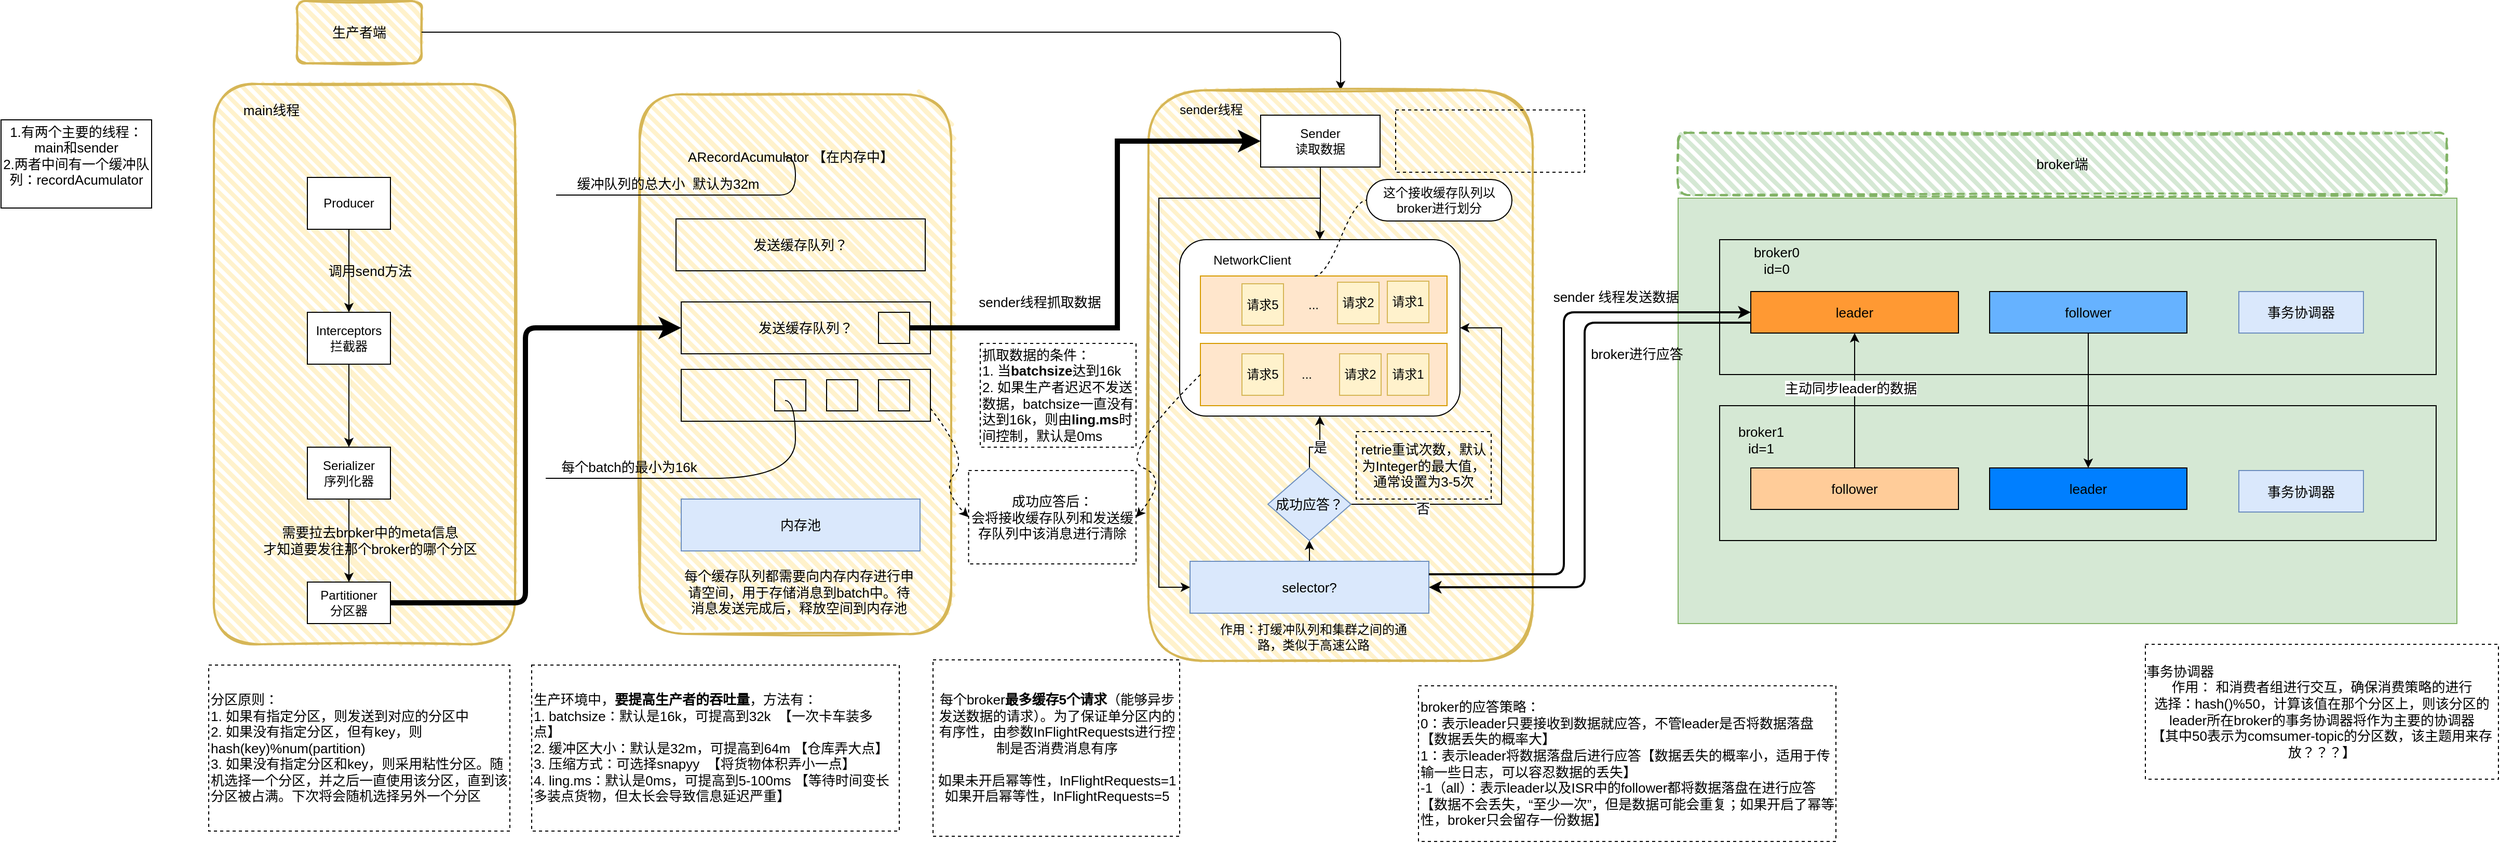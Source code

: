 <mxfile version="17.1.3" type="github">
  <diagram id="x-Sexi6F8sJB0yjPF3IZ" name="Page-1">
    <mxGraphModel dx="1887" dy="1011" grid="1" gridSize="10" guides="1" tooltips="1" connect="1" arrows="1" fold="1" page="1" pageScale="1" pageWidth="900" pageHeight="1600" math="0" shadow="0">
      <root>
        <mxCell id="0" />
        <mxCell id="1" parent="0" />
        <mxCell id="9v5I5Lgi_oh3hGJhgwNZ-31" value="" style="rounded=1;whiteSpace=wrap;html=1;strokeWidth=2;fillWeight=4;hachureGap=8;hachureAngle=45;fillColor=#fff2cc;sketch=1;strokeColor=#d6b656;" vertex="1" parent="1">
          <mxGeometry x="220" y="390" width="290" height="540" as="geometry" />
        </mxCell>
        <mxCell id="UxnLPPTvP_sObnjLlX6k-19" value="" style="rounded=0;whiteSpace=wrap;html=1;fillColor=#d5e8d4;strokeColor=#82b366;" parent="1" vertex="1">
          <mxGeometry x="1630" y="500" width="750" height="410" as="geometry" />
        </mxCell>
        <mxCell id="UxnLPPTvP_sObnjLlX6k-30" value="" style="edgeStyle=orthogonalEdgeStyle;rounded=0;orthogonalLoop=1;jettySize=auto;html=1;fontSize=13;" parent="1" source="UxnLPPTvP_sObnjLlX6k-24" target="UxnLPPTvP_sObnjLlX6k-29" edge="1">
          <mxGeometry relative="1" as="geometry" />
        </mxCell>
        <mxCell id="UxnLPPTvP_sObnjLlX6k-24" value="Producer" style="rounded=0;whiteSpace=wrap;html=1;shadow=0;comic=0;" parent="1" vertex="1">
          <mxGeometry x="310" y="480" width="80" height="50" as="geometry" />
        </mxCell>
        <mxCell id="UxnLPPTvP_sObnjLlX6k-27" value="&lt;span&gt;1.有两个主要的线程：&lt;/span&gt;&lt;span&gt;main和sender&lt;br&gt;2.两者中间有一个缓冲队列：recordAcumulator&lt;br&gt;&lt;br&gt;&lt;/span&gt;" style="whiteSpace=wrap;html=1;rounded=0;shadow=0;fontSize=13;strokeWidth=1;fillColor=none;comic=0;" parent="1" vertex="1">
          <mxGeometry x="15" y="424.5" width="145" height="85" as="geometry" />
        </mxCell>
        <mxCell id="UxnLPPTvP_sObnjLlX6k-32" value="" style="edgeStyle=orthogonalEdgeStyle;rounded=0;orthogonalLoop=1;jettySize=auto;html=1;fontSize=13;" parent="1" source="UxnLPPTvP_sObnjLlX6k-29" target="UxnLPPTvP_sObnjLlX6k-31" edge="1">
          <mxGeometry relative="1" as="geometry" />
        </mxCell>
        <mxCell id="UxnLPPTvP_sObnjLlX6k-29" value="Interceptors&lt;br&gt;拦截器" style="rounded=0;whiteSpace=wrap;html=1;shadow=0;comic=0;" parent="1" vertex="1">
          <mxGeometry x="310" y="610" width="80" height="50" as="geometry" />
        </mxCell>
        <mxCell id="UxnLPPTvP_sObnjLlX6k-34" value="" style="edgeStyle=orthogonalEdgeStyle;rounded=0;orthogonalLoop=1;jettySize=auto;html=1;fontSize=13;" parent="1" source="UxnLPPTvP_sObnjLlX6k-31" target="UxnLPPTvP_sObnjLlX6k-33" edge="1">
          <mxGeometry relative="1" as="geometry" />
        </mxCell>
        <mxCell id="UxnLPPTvP_sObnjLlX6k-31" value="Serializer&lt;br&gt;序列化器" style="rounded=0;whiteSpace=wrap;html=1;shadow=0;comic=0;fillColor=default;" parent="1" vertex="1">
          <mxGeometry x="310" y="740" width="80" height="50" as="geometry" />
        </mxCell>
        <mxCell id="UxnLPPTvP_sObnjLlX6k-33" value="Partitioner&lt;br&gt;分区器" style="rounded=0;whiteSpace=wrap;html=1;shadow=0;comic=0;" parent="1" vertex="1">
          <mxGeometry x="310" y="870" width="80" height="40" as="geometry" />
        </mxCell>
        <mxCell id="UxnLPPTvP_sObnjLlX6k-35" value="需要拉去broker中的meta信息&lt;br&gt;才知道要发往那个broker的哪个分区" style="text;html=1;align=center;verticalAlign=middle;resizable=0;points=[];autosize=1;strokeColor=none;fontSize=13;" parent="1" vertex="1">
          <mxGeometry x="260" y="810" width="220" height="40" as="geometry" />
        </mxCell>
        <mxCell id="UxnLPPTvP_sObnjLlX6k-36" value="调用send方法" style="text;html=1;align=center;verticalAlign=middle;resizable=0;points=[];autosize=1;strokeColor=none;fontSize=13;" parent="1" vertex="1">
          <mxGeometry x="320" y="560" width="100" height="20" as="geometry" />
        </mxCell>
        <mxCell id="UxnLPPTvP_sObnjLlX6k-38" value="生产者端" style="rounded=1;whiteSpace=wrap;html=1;strokeWidth=2;fillWeight=4;hachureGap=8;hachureAngle=45;fillColor=#fff2cc;sketch=1;shadow=0;comic=0;fontSize=13;strokeColor=#d6b656;" parent="1" vertex="1">
          <mxGeometry x="300" y="310" width="120" height="60" as="geometry" />
        </mxCell>
        <mxCell id="UxnLPPTvP_sObnjLlX6k-39" value="分区原则：&lt;br&gt;1. 如果有指定分区，则发送到对应的分区中&lt;br&gt;2.&amp;nbsp;如果没有指定分区，但有key，则hash(key)%num(partition)&lt;br&gt;3.&amp;nbsp;如果没有指定分区和key，则采用粘性分区。随机选择一个分区，并之后一直使用该分区，直到该分区被占满。下次将会随机选择另外一个分区" style="whiteSpace=wrap;html=1;rounded=0;shadow=0;comic=0;fontSize=13;strokeColor=#000000;strokeWidth=1;fillColor=none;align=left;dashed=1;" parent="1" vertex="1">
          <mxGeometry x="215" y="950" width="290" height="160" as="geometry" />
        </mxCell>
        <mxCell id="UxnLPPTvP_sObnjLlX6k-44" value="" style="rounded=1;whiteSpace=wrap;html=1;strokeWidth=2;fillWeight=4;hachureGap=8;hachureAngle=45;fillColor=#fff2cc;sketch=1;shadow=0;comic=0;fontSize=13;align=left;strokeColor=#d6b656;" parent="1" vertex="1">
          <mxGeometry x="630" y="400" width="300" height="520" as="geometry" />
        </mxCell>
        <mxCell id="UxnLPPTvP_sObnjLlX6k-45" value="ARecordAcumulator 【在内存中】" style="text;html=1;align=center;verticalAlign=middle;resizable=0;points=[];autosize=1;strokeColor=none;fontSize=13;" parent="1" vertex="1">
          <mxGeometry x="670" y="450" width="210" height="20" as="geometry" />
        </mxCell>
        <mxCell id="UxnLPPTvP_sObnjLlX6k-46" value="发送缓存队列？" style="rounded=0;whiteSpace=wrap;html=1;shadow=0;comic=0;fontSize=13;strokeColor=#000000;strokeWidth=1;fillColor=none;align=center;" parent="1" vertex="1">
          <mxGeometry x="665" y="520" width="240" height="50" as="geometry" />
        </mxCell>
        <mxCell id="UxnLPPTvP_sObnjLlX6k-47" value="&lt;div style=&quot;&quot;&gt;&lt;span&gt;发送缓存队列？&lt;/span&gt;&lt;/div&gt;" style="rounded=0;whiteSpace=wrap;html=1;shadow=0;comic=0;fontSize=13;strokeColor=#000000;strokeWidth=1;fillColor=none;align=center;" parent="1" vertex="1">
          <mxGeometry x="670" y="600" width="240" height="50" as="geometry" />
        </mxCell>
        <mxCell id="UxnLPPTvP_sObnjLlX6k-48" value="" style="rounded=0;whiteSpace=wrap;html=1;shadow=0;comic=0;fontSize=13;strokeColor=#000000;strokeWidth=1;fillColor=none;align=left;" parent="1" vertex="1">
          <mxGeometry x="670" y="665" width="240" height="50" as="geometry" />
        </mxCell>
        <mxCell id="UxnLPPTvP_sObnjLlX6k-49" value="" style="rounded=0;whiteSpace=wrap;html=1;shadow=0;comic=0;fontSize=13;strokeColor=#000000;strokeWidth=1;fillColor=none;align=left;" parent="1" vertex="1">
          <mxGeometry x="860" y="675" width="30" height="30" as="geometry" />
        </mxCell>
        <mxCell id="UxnLPPTvP_sObnjLlX6k-50" value="" style="rounded=0;whiteSpace=wrap;html=1;shadow=0;comic=0;fontSize=13;strokeColor=#000000;strokeWidth=1;fillColor=none;align=left;" parent="1" vertex="1">
          <mxGeometry x="810" y="675" width="30" height="30" as="geometry" />
        </mxCell>
        <mxCell id="UxnLPPTvP_sObnjLlX6k-51" value="" style="rounded=0;whiteSpace=wrap;html=1;shadow=0;comic=0;fontSize=13;strokeColor=#000000;strokeWidth=1;fillColor=none;align=left;" parent="1" vertex="1">
          <mxGeometry x="760" y="675" width="30" height="30" as="geometry" />
        </mxCell>
        <mxCell id="UxnLPPTvP_sObnjLlX6k-52" value="每个batch的最小为16k" style="whiteSpace=wrap;html=1;shape=partialRectangle;top=0;left=0;bottom=1;right=0;points=[[0,1],[1,1]];fillColor=none;align=center;verticalAlign=bottom;routingCenterY=0.5;snapToPoint=1;recursiveResize=0;autosize=1;treeFolding=1;treeMoving=1;newEdgeStyle={&quot;edgeStyle&quot;:&quot;entityRelationEdgeStyle&quot;,&quot;startArrow&quot;:&quot;none&quot;,&quot;endArrow&quot;:&quot;none&quot;,&quot;segment&quot;:10,&quot;curved&quot;:1};rounded=0;shadow=0;comic=0;fontSize=13;strokeColor=#000000;strokeWidth=1;" parent="1" vertex="1">
          <mxGeometry x="540" y="750" width="160" height="20" as="geometry" />
        </mxCell>
        <mxCell id="UxnLPPTvP_sObnjLlX6k-53" value="" style="edgeStyle=entityRelationEdgeStyle;startArrow=none;endArrow=none;segment=10;curved=1;fontSize=13;entryX=1;entryY=1;entryDx=0;entryDy=0;" parent="1" target="UxnLPPTvP_sObnjLlX6k-52" edge="1">
          <mxGeometry relative="1" as="geometry">
            <mxPoint x="770" y="695" as="sourcePoint" />
            <mxPoint x="700" y="745" as="targetPoint" />
          </mxGeometry>
        </mxCell>
        <mxCell id="UxnLPPTvP_sObnjLlX6k-54" value="内存池" style="rounded=0;whiteSpace=wrap;html=1;shadow=0;comic=0;fontSize=13;strokeColor=#6c8ebf;strokeWidth=1;fillColor=#dae8fc;align=center;" parent="1" vertex="1">
          <mxGeometry x="670" y="790" width="230" height="50" as="geometry" />
        </mxCell>
        <mxCell id="UxnLPPTvP_sObnjLlX6k-59" value="缓冲队列的总大小&amp;nbsp; 默认为32m" style="whiteSpace=wrap;html=1;shape=partialRectangle;top=0;left=0;bottom=1;right=0;points=[[0,1],[1,1]];fillColor=none;align=center;verticalAlign=bottom;routingCenterY=0.5;snapToPoint=1;recursiveResize=0;autosize=1;treeFolding=1;treeMoving=1;newEdgeStyle={&quot;edgeStyle&quot;:&quot;entityRelationEdgeStyle&quot;,&quot;startArrow&quot;:&quot;none&quot;,&quot;endArrow&quot;:&quot;none&quot;,&quot;segment&quot;:10,&quot;curved&quot;:1};rounded=0;shadow=0;comic=0;fontSize=13;strokeColor=#000000;strokeWidth=1;" parent="1" vertex="1">
          <mxGeometry x="550" y="477" width="215" height="20" as="geometry" />
        </mxCell>
        <mxCell id="UxnLPPTvP_sObnjLlX6k-60" value="" style="edgeStyle=entityRelationEdgeStyle;startArrow=none;endArrow=none;segment=10;curved=1;fontSize=13;" parent="1" target="UxnLPPTvP_sObnjLlX6k-59" edge="1">
          <mxGeometry relative="1" as="geometry">
            <mxPoint x="770" y="460" as="sourcePoint" />
          </mxGeometry>
        </mxCell>
        <mxCell id="UxnLPPTvP_sObnjLlX6k-65" value="main线程" style="text;html=1;align=center;verticalAlign=middle;resizable=0;points=[];autosize=1;strokeColor=none;fontSize=13;" parent="1" vertex="1">
          <mxGeometry x="240" y="404.5" width="70" height="20" as="geometry" />
        </mxCell>
        <mxCell id="UxnLPPTvP_sObnjLlX6k-66" value="" style="edgeStyle=elbowEdgeStyle;elbow=vertical;endArrow=classic;html=1;fontSize=13;exitX=1;exitY=0.5;exitDx=0;exitDy=0;startArrow=none;entryX=0.5;entryY=0;entryDx=0;entryDy=0;" parent="1" source="UxnLPPTvP_sObnjLlX6k-38" target="UxnLPPTvP_sObnjLlX6k-68" edge="1">
          <mxGeometry width="50" height="50" relative="1" as="geometry">
            <mxPoint x="995" y="365" as="sourcePoint" />
            <mxPoint x="1400" y="360" as="targetPoint" />
            <Array as="points">
              <mxPoint x="800" y="340" />
            </Array>
          </mxGeometry>
        </mxCell>
        <mxCell id="UxnLPPTvP_sObnjLlX6k-68" value="" style="rounded=1;whiteSpace=wrap;html=1;strokeWidth=2;fillWeight=4;hachureGap=8;hachureAngle=45;fillColor=#fff2cc;sketch=1;shadow=0;comic=0;fontSize=13;align=left;strokeColor=#d6b656;" parent="1" vertex="1">
          <mxGeometry x="1120" y="396" width="370" height="550" as="geometry" />
        </mxCell>
        <mxCell id="UxnLPPTvP_sObnjLlX6k-71" value="每个broker&lt;b&gt;最多缓存5个请求&lt;/b&gt;（能够异步发送数据的请求）。为了保证单分区内的有序性，由参数InFlightRequests进行控制是否消费消息有序&lt;br&gt;&lt;br&gt;如果未开启幂等性，InFlightRequests=1&lt;br&gt;如果开启幂等性，InFlightRequests=5" style="rounded=0;whiteSpace=wrap;html=1;shadow=0;comic=0;fontSize=13;strokeColor=#000000;strokeWidth=1;fillColor=none;align=center;dashed=1;" parent="1" vertex="1">
          <mxGeometry x="912.5" y="945" width="237.5" height="170" as="geometry" />
        </mxCell>
        <mxCell id="UxnLPPTvP_sObnjLlX6k-80" value="sender线程抓取数据" style="text;html=1;align=center;verticalAlign=middle;resizable=0;points=[];autosize=1;strokeColor=none;fontSize=13;" parent="1" vertex="1">
          <mxGeometry x="950" y="590" width="130" height="20" as="geometry" />
        </mxCell>
        <mxCell id="UxnLPPTvP_sObnjLlX6k-82" value="抓取数据的条件：&lt;br&gt;1. 当&lt;b&gt;batchsize&lt;/b&gt;达到16k&lt;br&gt;2.&amp;nbsp;如果生产者迟迟不发送数据，batchsize一直没有达到16k，则由&lt;b&gt;ling.ms&lt;/b&gt;时间控制，默认是0ms" style="whiteSpace=wrap;html=1;rounded=0;shadow=0;comic=0;fontSize=13;strokeColor=#000000;strokeWidth=1;fillColor=none;align=left;dashed=1;" parent="1" vertex="1">
          <mxGeometry x="958" y="640" width="150" height="100" as="geometry" />
        </mxCell>
        <mxCell id="UxnLPPTvP_sObnjLlX6k-88" value="" style="edgeStyle=elbowEdgeStyle;rounded=0;orthogonalLoop=1;jettySize=auto;elbow=vertical;html=1;fontSize=13;strokeWidth=1;" parent="1" source="UxnLPPTvP_sObnjLlX6k-83" target="UxnLPPTvP_sObnjLlX6k-87" edge="1">
          <mxGeometry relative="1" as="geometry" />
        </mxCell>
        <mxCell id="UxnLPPTvP_sObnjLlX6k-83" value="selector?" style="rounded=0;whiteSpace=wrap;html=1;shadow=0;comic=0;fontSize=13;strokeColor=#6c8ebf;strokeWidth=1;fillColor=#dae8fc;align=center;" parent="1" vertex="1">
          <mxGeometry x="1160" y="850" width="230" height="50" as="geometry" />
        </mxCell>
        <mxCell id="UxnLPPTvP_sObnjLlX6k-84" value="生产环境中，&lt;b&gt;要提高生产者的吞吐量&lt;/b&gt;，方法有：&lt;br&gt;1.&amp;nbsp;batchsize：默认是16k，可提高到32k&amp;nbsp; 【一次卡车装多点】&lt;br&gt;2.&amp;nbsp;缓冲区大小：默认是32m，可提高到64m 【仓库弄大点】&lt;br&gt;3.&amp;nbsp;压缩方式：可选择snapyy&amp;nbsp; 【将货物体积弄小一点】&lt;br&gt;4.&amp;nbsp;ling.ms：默认是0ms，可提高到5-100ms 【等待时间变长多装点货物，但太长会导致信息延迟严重】" style="whiteSpace=wrap;html=1;rounded=0;shadow=0;comic=0;fontSize=13;strokeColor=#000000;strokeWidth=1;fillColor=none;align=left;dashed=1;" parent="1" vertex="1">
          <mxGeometry x="526" y="950" width="354" height="160" as="geometry" />
        </mxCell>
        <mxCell id="UxnLPPTvP_sObnjLlX6k-94" value="是" style="edgeStyle=elbowEdgeStyle;rounded=0;orthogonalLoop=1;jettySize=auto;elbow=vertical;html=1;fontSize=13;strokeWidth=1;entryX=0.5;entryY=1;entryDx=0;entryDy=0;" parent="1" source="UxnLPPTvP_sObnjLlX6k-87" target="9v5I5Lgi_oh3hGJhgwNZ-5" edge="1">
          <mxGeometry relative="1" as="geometry">
            <Array as="points">
              <mxPoint x="1275" y="740" />
            </Array>
            <mxPoint x="1275" y="715.0" as="targetPoint" />
          </mxGeometry>
        </mxCell>
        <mxCell id="UxnLPPTvP_sObnjLlX6k-96" style="edgeStyle=elbowEdgeStyle;rounded=0;orthogonalLoop=1;jettySize=auto;elbow=vertical;html=1;exitX=1;exitY=0.5;exitDx=0;exitDy=0;fontSize=13;strokeWidth=1;entryX=1;entryY=0.5;entryDx=0;entryDy=0;" parent="1" source="UxnLPPTvP_sObnjLlX6k-87" target="9v5I5Lgi_oh3hGJhgwNZ-5" edge="1">
          <mxGeometry relative="1" as="geometry">
            <mxPoint x="1395" y="677.5" as="targetPoint" />
            <Array as="points">
              <mxPoint x="1460" y="795" />
            </Array>
          </mxGeometry>
        </mxCell>
        <mxCell id="UxnLPPTvP_sObnjLlX6k-97" value="否" style="edgeLabel;html=1;align=center;verticalAlign=middle;resizable=0;points=[];fontSize=13;" parent="UxnLPPTvP_sObnjLlX6k-96" vertex="1" connectable="0">
          <mxGeometry x="-0.611" y="-4" relative="1" as="geometry">
            <mxPoint as="offset" />
          </mxGeometry>
        </mxCell>
        <mxCell id="UxnLPPTvP_sObnjLlX6k-87" value="成功应答？" style="rhombus;whiteSpace=wrap;html=1;rounded=0;shadow=0;fontSize=13;strokeColor=#6c8ebf;strokeWidth=1;fillColor=#dae8fc;comic=0;" parent="1" vertex="1">
          <mxGeometry x="1235" y="760" width="80" height="70" as="geometry" />
        </mxCell>
        <mxCell id="UxnLPPTvP_sObnjLlX6k-100" value="retrie重试次数，默认为Integer的最大值，通常设置为3-5次" style="rounded=0;whiteSpace=wrap;html=1;shadow=0;comic=0;fontSize=13;strokeColor=#000000;strokeWidth=1;fillColor=none;align=center;dashed=1;" parent="1" vertex="1">
          <mxGeometry x="1320" y="725" width="130" height="65" as="geometry" />
        </mxCell>
        <mxCell id="UxnLPPTvP_sObnjLlX6k-101" value="" style="rounded=0;whiteSpace=wrap;html=1;shadow=0;dashed=1;comic=0;fontSize=13;strokeColor=#000000;strokeWidth=1;fillColor=none;align=center;" parent="1" vertex="1">
          <mxGeometry x="1358" y="415" width="182" height="60" as="geometry" />
        </mxCell>
        <mxCell id="UxnLPPTvP_sObnjLlX6k-102" value="broker端" style="rounded=1;whiteSpace=wrap;html=1;strokeWidth=2;fillWeight=4;hachureGap=8;hachureAngle=45;fillColor=#d5e8d4;sketch=1;shadow=0;dashed=1;comic=0;fontSize=13;align=center;strokeColor=#82b366;" parent="1" vertex="1">
          <mxGeometry x="1630" y="437" width="740" height="60" as="geometry" />
        </mxCell>
        <mxCell id="UxnLPPTvP_sObnjLlX6k-110" value="" style="rounded=0;whiteSpace=wrap;html=1;shadow=0;comic=0;fontSize=13;strokeColor=#000000;strokeWidth=1;fillColor=none;align=center;" parent="1" vertex="1">
          <mxGeometry x="1670" y="540" width="690" height="130" as="geometry" />
        </mxCell>
        <mxCell id="UxnLPPTvP_sObnjLlX6k-112" value="" style="edgeStyle=elbowEdgeStyle;elbow=horizontal;endArrow=classic;html=1;fontSize=13;strokeWidth=5;exitX=1;exitY=0.5;exitDx=0;exitDy=0;entryX=0;entryY=0.5;entryDx=0;entryDy=0;" parent="1" source="UxnLPPTvP_sObnjLlX6k-33" target="UxnLPPTvP_sObnjLlX6k-47" edge="1">
          <mxGeometry width="50" height="50" relative="1" as="geometry">
            <mxPoint x="560" y="870" as="sourcePoint" />
            <mxPoint x="610" y="820" as="targetPoint" />
            <Array as="points">
              <mxPoint x="520" y="760" />
            </Array>
          </mxGeometry>
        </mxCell>
        <mxCell id="UxnLPPTvP_sObnjLlX6k-113" value="" style="rounded=0;whiteSpace=wrap;html=1;shadow=0;comic=0;fontSize=13;strokeColor=#000000;strokeWidth=1;fillColor=none;align=center;" parent="1" vertex="1">
          <mxGeometry x="1670" y="700" width="690" height="130" as="geometry" />
        </mxCell>
        <mxCell id="UxnLPPTvP_sObnjLlX6k-114" value="broker0&lt;br&gt;id=0" style="text;html=1;strokeColor=none;fillColor=none;align=center;verticalAlign=middle;whiteSpace=wrap;rounded=0;shadow=0;comic=0;fontSize=13;" parent="1" vertex="1">
          <mxGeometry x="1700" y="540" width="50" height="40" as="geometry" />
        </mxCell>
        <mxCell id="UxnLPPTvP_sObnjLlX6k-117" value="broker1&lt;br&gt;id=1" style="text;html=1;strokeColor=none;fillColor=none;align=center;verticalAlign=middle;whiteSpace=wrap;rounded=0;shadow=0;comic=0;fontSize=13;" parent="1" vertex="1">
          <mxGeometry x="1690" y="715" width="40" height="35" as="geometry" />
        </mxCell>
        <mxCell id="UxnLPPTvP_sObnjLlX6k-118" value="leader" style="rounded=0;whiteSpace=wrap;html=1;shadow=0;comic=0;fontSize=13;strokeWidth=1;align=center;fillColor=#FF9933;" parent="1" vertex="1">
          <mxGeometry x="1700" y="590" width="200" height="40" as="geometry" />
        </mxCell>
        <mxCell id="UxnLPPTvP_sObnjLlX6k-124" value="" style="edgeStyle=elbowEdgeStyle;rounded=0;orthogonalLoop=1;jettySize=auto;elbow=vertical;html=1;fontSize=13;strokeWidth=1;entryX=0.5;entryY=1;entryDx=0;entryDy=0;" parent="1" source="UxnLPPTvP_sObnjLlX6k-120" target="UxnLPPTvP_sObnjLlX6k-118" edge="1">
          <mxGeometry relative="1" as="geometry" />
        </mxCell>
        <mxCell id="UxnLPPTvP_sObnjLlX6k-125" value="主动同步leader的数据" style="edgeLabel;html=1;align=center;verticalAlign=middle;resizable=0;points=[];fontSize=13;" parent="UxnLPPTvP_sObnjLlX6k-124" vertex="1" connectable="0">
          <mxGeometry x="0.182" y="4" relative="1" as="geometry">
            <mxPoint as="offset" />
          </mxGeometry>
        </mxCell>
        <mxCell id="UxnLPPTvP_sObnjLlX6k-120" value="follower" style="rounded=0;whiteSpace=wrap;html=1;shadow=0;comic=0;fontSize=13;strokeWidth=1;align=center;fillColor=#FFCC99;" parent="1" vertex="1">
          <mxGeometry x="1700" y="760" width="200" height="40" as="geometry" />
        </mxCell>
        <mxCell id="UxnLPPTvP_sObnjLlX6k-121" value="leader" style="rounded=0;whiteSpace=wrap;html=1;shadow=0;comic=0;fontSize=13;strokeWidth=1;align=center;fillColor=#007FFF;" parent="1" vertex="1">
          <mxGeometry x="1930" y="760" width="190" height="40" as="geometry" />
        </mxCell>
        <mxCell id="UxnLPPTvP_sObnjLlX6k-128" value="" style="edgeStyle=elbowEdgeStyle;rounded=0;orthogonalLoop=1;jettySize=auto;elbow=vertical;html=1;fontSize=13;strokeWidth=1;entryX=0.5;entryY=0;entryDx=0;entryDy=0;" parent="1" source="UxnLPPTvP_sObnjLlX6k-122" target="UxnLPPTvP_sObnjLlX6k-121" edge="1">
          <mxGeometry relative="1" as="geometry" />
        </mxCell>
        <mxCell id="UxnLPPTvP_sObnjLlX6k-122" value="follower" style="rounded=0;whiteSpace=wrap;html=1;shadow=0;comic=0;fontSize=13;strokeWidth=1;align=center;fillColor=#66B2FF;" parent="1" vertex="1">
          <mxGeometry x="1930" y="590" width="190" height="40" as="geometry" />
        </mxCell>
        <mxCell id="UxnLPPTvP_sObnjLlX6k-126" value="" style="edgeStyle=elbowEdgeStyle;elbow=horizontal;endArrow=classic;html=1;fontSize=13;strokeWidth=2;entryX=0;entryY=0.5;entryDx=0;entryDy=0;exitX=1;exitY=0.25;exitDx=0;exitDy=0;" parent="1" source="UxnLPPTvP_sObnjLlX6k-83" target="UxnLPPTvP_sObnjLlX6k-118" edge="1">
          <mxGeometry width="50" height="50" relative="1" as="geometry">
            <mxPoint x="1390" y="880" as="sourcePoint" />
            <mxPoint x="1440" y="830" as="targetPoint" />
            <Array as="points">
              <mxPoint x="1520" y="740" />
            </Array>
          </mxGeometry>
        </mxCell>
        <mxCell id="UxnLPPTvP_sObnjLlX6k-127" value="sender&amp;nbsp;线程发送数据" style="text;html=1;align=center;verticalAlign=middle;resizable=0;points=[];autosize=1;strokeColor=none;fontSize=13;" parent="1" vertex="1">
          <mxGeometry x="1500" y="585" width="140" height="20" as="geometry" />
        </mxCell>
        <mxCell id="UxnLPPTvP_sObnjLlX6k-129" value="事务协调器" style="rounded=0;whiteSpace=wrap;html=1;shadow=0;comic=0;fontSize=13;strokeColor=#6c8ebf;strokeWidth=1;fillColor=#dae8fc;align=center;" parent="1" vertex="1">
          <mxGeometry x="2170" y="590" width="120" height="40" as="geometry" />
        </mxCell>
        <mxCell id="UxnLPPTvP_sObnjLlX6k-130" value="事务协调器" style="rounded=0;whiteSpace=wrap;html=1;shadow=0;comic=0;fontSize=13;strokeColor=#6c8ebf;strokeWidth=1;fillColor=#dae8fc;align=center;" parent="1" vertex="1">
          <mxGeometry x="2170" y="762.5" width="120" height="40" as="geometry" />
        </mxCell>
        <mxCell id="UxnLPPTvP_sObnjLlX6k-134" value="&lt;div style=&quot;text-align: left&quot;&gt;&lt;span&gt;事务协调器&lt;/span&gt;&lt;/div&gt;作用： 和消费者组进行交互，确保消费策略的进行&lt;br&gt;选择：hash()%50，计算该值在那个分区上，则该分区的leader所在broker的事务协调器将作为主要的协调器&lt;br&gt;【其中50表示为comsumer-topic的分区数，该主题用来存放？？？】" style="whiteSpace=wrap;html=1;rounded=0;shadow=0;comic=0;fontSize=13;strokeWidth=1;align=center;dashed=1;fillColor=none;" parent="1" vertex="1">
          <mxGeometry x="2080" y="930" width="340" height="130" as="geometry" />
        </mxCell>
        <mxCell id="UxnLPPTvP_sObnjLlX6k-135" value="" style="edgeStyle=elbowEdgeStyle;elbow=horizontal;endArrow=classic;html=1;fontSize=13;strokeWidth=2;exitX=0;exitY=0.75;exitDx=0;exitDy=0;entryX=1;entryY=0.5;entryDx=0;entryDy=0;" parent="1" source="UxnLPPTvP_sObnjLlX6k-118" target="UxnLPPTvP_sObnjLlX6k-83" edge="1">
          <mxGeometry width="50" height="50" relative="1" as="geometry">
            <mxPoint x="1500" y="750" as="sourcePoint" />
            <mxPoint x="1400" y="900" as="targetPoint" />
            <Array as="points">
              <mxPoint x="1540" y="750" />
            </Array>
          </mxGeometry>
        </mxCell>
        <mxCell id="UxnLPPTvP_sObnjLlX6k-136" value="broker进行应答" style="text;html=1;align=center;verticalAlign=middle;resizable=0;points=[];autosize=1;strokeColor=none;fontSize=13;" parent="1" vertex="1">
          <mxGeometry x="1540" y="640" width="100" height="20" as="geometry" />
        </mxCell>
        <mxCell id="UxnLPPTvP_sObnjLlX6k-137" value="broker的应答策略：&lt;br&gt;0：表示leader只要接收到数据就应答，不管leader是否将数据落盘【数据丢失的概率大】&lt;br&gt;1：表示leader将数据落盘后进行应答【数据丢失的概率小，适用于传输一些日志，可以容忍数据的丢失】&lt;br&gt;-1（all）：表示leader以及ISR中的follower都将数据落盘在进行应答【数据不会丢失，“至少一次”，但是数据可能会重复；如果开启了幂等性，broker只会留存一份数据】" style="whiteSpace=wrap;html=1;rounded=0;shadow=0;comic=0;fontSize=13;strokeColor=#000000;strokeWidth=1;fillColor=none;align=left;dashed=1;" parent="1" vertex="1">
          <mxGeometry x="1380" y="970" width="402" height="150" as="geometry" />
        </mxCell>
        <mxCell id="UxnLPPTvP_sObnjLlX6k-141" value="成功应答后：&lt;br&gt;会将接收缓存队列和发送缓存队列中该消息进行清除" style="whiteSpace=wrap;html=1;rounded=0;shadow=0;dashed=1;comic=0;fontSize=13;strokeColor=#000000;strokeWidth=1;fillColor=none;align=center;" parent="1" vertex="1">
          <mxGeometry x="946.75" y="762.5" width="161.25" height="90" as="geometry" />
        </mxCell>
        <mxCell id="9v5I5Lgi_oh3hGJhgwNZ-3" value="&lt;span style=&quot;font-size: 13px&quot;&gt;每个缓存队列都需要向内存内存进行申请空间，&lt;/span&gt;&lt;span style=&quot;font-size: 13px ; text-align: justify&quot;&gt;用于存储消息到batch中。待消息发送完成后，释放空间到内存池&lt;/span&gt;&lt;span style=&quot;font-size: 13px&quot;&gt;&lt;br&gt;&lt;/span&gt;" style="text;html=1;strokeColor=none;fillColor=none;align=center;verticalAlign=middle;whiteSpace=wrap;rounded=0;" vertex="1" parent="1">
          <mxGeometry x="670" y="840" width="227" height="80" as="geometry" />
        </mxCell>
        <mxCell id="9v5I5Lgi_oh3hGJhgwNZ-5" value="" style="rounded=1;whiteSpace=wrap;html=1;" vertex="1" parent="1">
          <mxGeometry x="1150" y="540" width="270" height="170" as="geometry" />
        </mxCell>
        <mxCell id="9v5I5Lgi_oh3hGJhgwNZ-6" value="NetworkClient" style="text;html=1;strokeColor=none;fillColor=none;align=center;verticalAlign=middle;whiteSpace=wrap;rounded=0;" vertex="1" parent="1">
          <mxGeometry x="1180" y="545" width="80" height="30" as="geometry" />
        </mxCell>
        <mxCell id="9v5I5Lgi_oh3hGJhgwNZ-13" value="" style="edgeStyle=orthogonalEdgeStyle;rounded=0;orthogonalLoop=1;jettySize=auto;html=1;entryX=0;entryY=0.5;entryDx=0;entryDy=0;strokeWidth=5;" edge="1" parent="1" source="9v5I5Lgi_oh3hGJhgwNZ-10" target="9v5I5Lgi_oh3hGJhgwNZ-39">
          <mxGeometry relative="1" as="geometry">
            <Array as="points">
              <mxPoint x="1090" y="625" />
              <mxPoint x="1090" y="445" />
            </Array>
          </mxGeometry>
        </mxCell>
        <mxCell id="9v5I5Lgi_oh3hGJhgwNZ-10" value="" style="rounded=0;whiteSpace=wrap;html=1;shadow=0;comic=0;fontSize=13;strokeColor=#000000;strokeWidth=1;fillColor=none;align=left;" vertex="1" parent="1">
          <mxGeometry x="860" y="610" width="30" height="30" as="geometry" />
        </mxCell>
        <mxCell id="9v5I5Lgi_oh3hGJhgwNZ-15" value="" style="rounded=0;whiteSpace=wrap;html=1;fillColor=#ffe6cc;strokeColor=#d79b00;" vertex="1" parent="1">
          <mxGeometry x="1170" y="575" width="237.5" height="55" as="geometry" />
        </mxCell>
        <mxCell id="9v5I5Lgi_oh3hGJhgwNZ-16" value="" style="rounded=0;whiteSpace=wrap;html=1;fillColor=#ffe6cc;strokeColor=#d79b00;" vertex="1" parent="1">
          <mxGeometry x="1170" y="640" width="237.5" height="60" as="geometry" />
        </mxCell>
        <mxCell id="9v5I5Lgi_oh3hGJhgwNZ-17" value="请求1" style="rounded=0;whiteSpace=wrap;html=1;fillColor=#fff2cc;strokeColor=#d6b656;" vertex="1" parent="1">
          <mxGeometry x="1350" y="580" width="40" height="40" as="geometry" />
        </mxCell>
        <mxCell id="9v5I5Lgi_oh3hGJhgwNZ-18" value="请求1" style="rounded=0;whiteSpace=wrap;html=1;fillColor=#fff2cc;strokeColor=#d6b656;" vertex="1" parent="1">
          <mxGeometry x="1350" y="650" width="40" height="40" as="geometry" />
        </mxCell>
        <mxCell id="9v5I5Lgi_oh3hGJhgwNZ-19" value="请求2" style="rounded=0;whiteSpace=wrap;html=1;fillColor=#fff2cc;strokeColor=#d6b656;" vertex="1" parent="1">
          <mxGeometry x="1302" y="581" width="40" height="40" as="geometry" />
        </mxCell>
        <mxCell id="9v5I5Lgi_oh3hGJhgwNZ-21" value="请求2" style="rounded=0;whiteSpace=wrap;html=1;fillColor=#fff2cc;strokeColor=#d6b656;" vertex="1" parent="1">
          <mxGeometry x="1304" y="650" width="40" height="40" as="geometry" />
        </mxCell>
        <mxCell id="9v5I5Lgi_oh3hGJhgwNZ-22" value="请求5" style="rounded=0;whiteSpace=wrap;html=1;fillColor=#fff2cc;strokeColor=#d6b656;" vertex="1" parent="1">
          <mxGeometry x="1210" y="582.5" width="40" height="40" as="geometry" />
        </mxCell>
        <mxCell id="9v5I5Lgi_oh3hGJhgwNZ-24" value="请求5" style="rounded=0;whiteSpace=wrap;html=1;fillColor=#fff2cc;strokeColor=#d6b656;" vertex="1" parent="1">
          <mxGeometry x="1210" y="650" width="40" height="40" as="geometry" />
        </mxCell>
        <mxCell id="9v5I5Lgi_oh3hGJhgwNZ-25" value="..." style="text;html=1;strokeColor=none;fillColor=none;align=center;verticalAlign=middle;whiteSpace=wrap;rounded=0;" vertex="1" parent="1">
          <mxGeometry x="1254.5" y="592.5" width="48" height="20" as="geometry" />
        </mxCell>
        <mxCell id="9v5I5Lgi_oh3hGJhgwNZ-26" value="..." style="text;html=1;strokeColor=none;fillColor=none;align=center;verticalAlign=middle;whiteSpace=wrap;rounded=0;" vertex="1" parent="1">
          <mxGeometry x="1254.5" y="657.5" width="35" height="25" as="geometry" />
        </mxCell>
        <mxCell id="9v5I5Lgi_oh3hGJhgwNZ-28" value="这个接收缓存队列以broker进行划分" style="whiteSpace=wrap;html=1;rounded=1;arcSize=50;align=center;verticalAlign=middle;strokeWidth=1;autosize=1;spacing=4;treeFolding=1;treeMoving=1;newEdgeStyle={&quot;edgeStyle&quot;:&quot;entityRelationEdgeStyle&quot;,&quot;startArrow&quot;:&quot;none&quot;,&quot;endArrow&quot;:&quot;none&quot;,&quot;segment&quot;:10,&quot;curved&quot;:1};" vertex="1" parent="1">
          <mxGeometry x="1330" y="482" width="140" height="40" as="geometry" />
        </mxCell>
        <mxCell id="9v5I5Lgi_oh3hGJhgwNZ-29" value="" style="edgeStyle=entityRelationEdgeStyle;startArrow=none;endArrow=none;segment=10;curved=1;rounded=0;strokeWidth=1;dashed=1;" edge="1" target="9v5I5Lgi_oh3hGJhgwNZ-28" parent="1">
          <mxGeometry relative="1" as="geometry">
            <mxPoint x="1280" y="575" as="sourcePoint" />
          </mxGeometry>
        </mxCell>
        <mxCell id="9v5I5Lgi_oh3hGJhgwNZ-34" value="sender线程" style="text;html=1;align=center;verticalAlign=middle;resizable=0;points=[];autosize=1;strokeColor=none;fillColor=none;" vertex="1" parent="1">
          <mxGeometry x="1140" y="404.5" width="80" height="20" as="geometry" />
        </mxCell>
        <mxCell id="9v5I5Lgi_oh3hGJhgwNZ-42" style="edgeStyle=orthogonalEdgeStyle;rounded=0;orthogonalLoop=1;jettySize=auto;html=1;entryX=0.5;entryY=0;entryDx=0;entryDy=0;strokeWidth=1;" edge="1" parent="1" source="9v5I5Lgi_oh3hGJhgwNZ-39" target="9v5I5Lgi_oh3hGJhgwNZ-5">
          <mxGeometry relative="1" as="geometry" />
        </mxCell>
        <mxCell id="9v5I5Lgi_oh3hGJhgwNZ-46" style="edgeStyle=orthogonalEdgeStyle;rounded=0;orthogonalLoop=1;jettySize=auto;html=1;entryX=0;entryY=0.5;entryDx=0;entryDy=0;strokeWidth=1;" edge="1" parent="1" source="9v5I5Lgi_oh3hGJhgwNZ-39" target="UxnLPPTvP_sObnjLlX6k-83">
          <mxGeometry relative="1" as="geometry">
            <Array as="points">
              <mxPoint x="1285" y="500" />
              <mxPoint x="1130" y="500" />
              <mxPoint x="1130" y="875" />
            </Array>
          </mxGeometry>
        </mxCell>
        <mxCell id="9v5I5Lgi_oh3hGJhgwNZ-39" value="Sender&lt;br&gt;读取数据" style="rounded=0;whiteSpace=wrap;html=1;fillColor=default;" vertex="1" parent="1">
          <mxGeometry x="1228" y="420" width="115" height="50" as="geometry" />
        </mxCell>
        <mxCell id="9v5I5Lgi_oh3hGJhgwNZ-52" value="作用：打缓冲队列和集群之间的通路，类似于高速公路" style="text;html=1;strokeColor=none;fillColor=none;align=center;verticalAlign=middle;whiteSpace=wrap;rounded=0;" vertex="1" parent="1">
          <mxGeometry x="1182.5" y="908" width="192" height="30" as="geometry" />
        </mxCell>
        <mxCell id="9v5I5Lgi_oh3hGJhgwNZ-55" value="" style="curved=1;endArrow=classic;html=1;rounded=0;strokeWidth=1;exitX=1;exitY=0.75;exitDx=0;exitDy=0;entryX=0;entryY=0.5;entryDx=0;entryDy=0;dashed=1;" edge="1" parent="1" source="UxnLPPTvP_sObnjLlX6k-48" target="UxnLPPTvP_sObnjLlX6k-141">
          <mxGeometry width="50" height="50" relative="1" as="geometry">
            <mxPoint x="1060" y="780" as="sourcePoint" />
            <mxPoint x="1110" y="730" as="targetPoint" />
            <Array as="points">
              <mxPoint x="947" y="750" />
              <mxPoint x="920" y="780" />
            </Array>
          </mxGeometry>
        </mxCell>
        <mxCell id="9v5I5Lgi_oh3hGJhgwNZ-56" value="" style="curved=1;endArrow=classic;html=1;rounded=0;strokeWidth=1;exitX=0;exitY=0.5;exitDx=0;exitDy=0;entryX=1;entryY=0.5;entryDx=0;entryDy=0;dashed=1;" edge="1" parent="1" source="9v5I5Lgi_oh3hGJhgwNZ-16" target="UxnLPPTvP_sObnjLlX6k-141">
          <mxGeometry width="50" height="50" relative="1" as="geometry">
            <mxPoint x="920" y="712.5" as="sourcePoint" />
            <mxPoint x="956.75" y="817.5" as="targetPoint" />
            <Array as="points">
              <mxPoint x="1090" y="750" />
              <mxPoint x="1140" y="770" />
            </Array>
          </mxGeometry>
        </mxCell>
      </root>
    </mxGraphModel>
  </diagram>
</mxfile>
